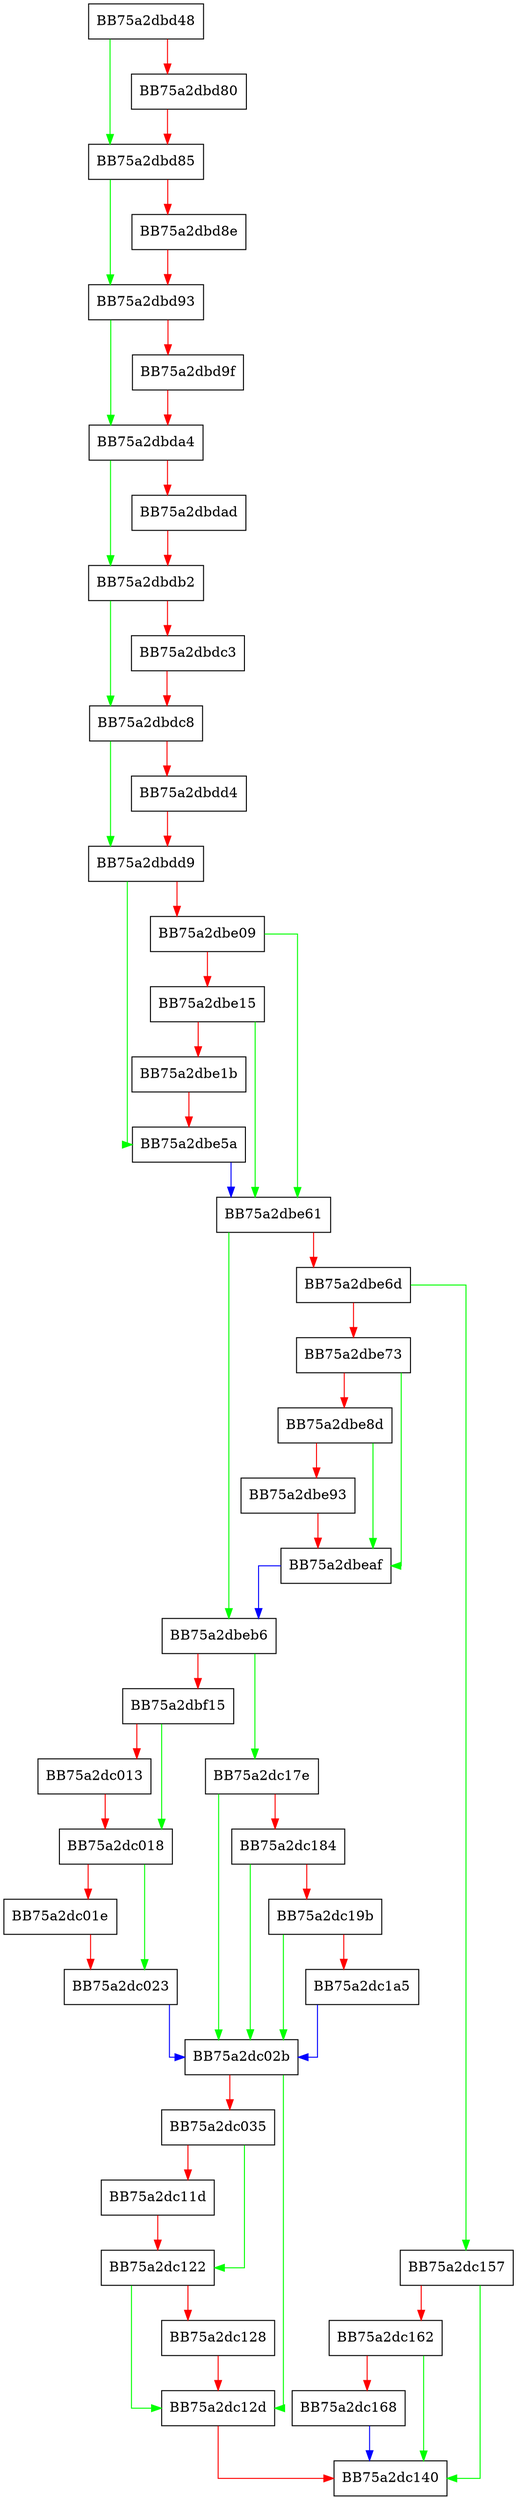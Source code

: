 digraph MapRegion {
  node [shape="box"];
  graph [splines=ortho];
  BB75a2dbd48 -> BB75a2dbd85 [color="green"];
  BB75a2dbd48 -> BB75a2dbd80 [color="red"];
  BB75a2dbd80 -> BB75a2dbd85 [color="red"];
  BB75a2dbd85 -> BB75a2dbd93 [color="green"];
  BB75a2dbd85 -> BB75a2dbd8e [color="red"];
  BB75a2dbd8e -> BB75a2dbd93 [color="red"];
  BB75a2dbd93 -> BB75a2dbda4 [color="green"];
  BB75a2dbd93 -> BB75a2dbd9f [color="red"];
  BB75a2dbd9f -> BB75a2dbda4 [color="red"];
  BB75a2dbda4 -> BB75a2dbdb2 [color="green"];
  BB75a2dbda4 -> BB75a2dbdad [color="red"];
  BB75a2dbdad -> BB75a2dbdb2 [color="red"];
  BB75a2dbdb2 -> BB75a2dbdc8 [color="green"];
  BB75a2dbdb2 -> BB75a2dbdc3 [color="red"];
  BB75a2dbdc3 -> BB75a2dbdc8 [color="red"];
  BB75a2dbdc8 -> BB75a2dbdd9 [color="green"];
  BB75a2dbdc8 -> BB75a2dbdd4 [color="red"];
  BB75a2dbdd4 -> BB75a2dbdd9 [color="red"];
  BB75a2dbdd9 -> BB75a2dbe5a [color="green"];
  BB75a2dbdd9 -> BB75a2dbe09 [color="red"];
  BB75a2dbe09 -> BB75a2dbe61 [color="green"];
  BB75a2dbe09 -> BB75a2dbe15 [color="red"];
  BB75a2dbe15 -> BB75a2dbe61 [color="green"];
  BB75a2dbe15 -> BB75a2dbe1b [color="red"];
  BB75a2dbe1b -> BB75a2dbe5a [color="red"];
  BB75a2dbe5a -> BB75a2dbe61 [color="blue"];
  BB75a2dbe61 -> BB75a2dbeb6 [color="green"];
  BB75a2dbe61 -> BB75a2dbe6d [color="red"];
  BB75a2dbe6d -> BB75a2dc157 [color="green"];
  BB75a2dbe6d -> BB75a2dbe73 [color="red"];
  BB75a2dbe73 -> BB75a2dbeaf [color="green"];
  BB75a2dbe73 -> BB75a2dbe8d [color="red"];
  BB75a2dbe8d -> BB75a2dbeaf [color="green"];
  BB75a2dbe8d -> BB75a2dbe93 [color="red"];
  BB75a2dbe93 -> BB75a2dbeaf [color="red"];
  BB75a2dbeaf -> BB75a2dbeb6 [color="blue"];
  BB75a2dbeb6 -> BB75a2dc17e [color="green"];
  BB75a2dbeb6 -> BB75a2dbf15 [color="red"];
  BB75a2dbf15 -> BB75a2dc018 [color="green"];
  BB75a2dbf15 -> BB75a2dc013 [color="red"];
  BB75a2dc013 -> BB75a2dc018 [color="red"];
  BB75a2dc018 -> BB75a2dc023 [color="green"];
  BB75a2dc018 -> BB75a2dc01e [color="red"];
  BB75a2dc01e -> BB75a2dc023 [color="red"];
  BB75a2dc023 -> BB75a2dc02b [color="blue"];
  BB75a2dc02b -> BB75a2dc12d [color="green"];
  BB75a2dc02b -> BB75a2dc035 [color="red"];
  BB75a2dc035 -> BB75a2dc122 [color="green"];
  BB75a2dc035 -> BB75a2dc11d [color="red"];
  BB75a2dc11d -> BB75a2dc122 [color="red"];
  BB75a2dc122 -> BB75a2dc12d [color="green"];
  BB75a2dc122 -> BB75a2dc128 [color="red"];
  BB75a2dc128 -> BB75a2dc12d [color="red"];
  BB75a2dc12d -> BB75a2dc140 [color="red"];
  BB75a2dc157 -> BB75a2dc140 [color="green"];
  BB75a2dc157 -> BB75a2dc162 [color="red"];
  BB75a2dc162 -> BB75a2dc140 [color="green"];
  BB75a2dc162 -> BB75a2dc168 [color="red"];
  BB75a2dc168 -> BB75a2dc140 [color="blue"];
  BB75a2dc17e -> BB75a2dc02b [color="green"];
  BB75a2dc17e -> BB75a2dc184 [color="red"];
  BB75a2dc184 -> BB75a2dc02b [color="green"];
  BB75a2dc184 -> BB75a2dc19b [color="red"];
  BB75a2dc19b -> BB75a2dc02b [color="green"];
  BB75a2dc19b -> BB75a2dc1a5 [color="red"];
  BB75a2dc1a5 -> BB75a2dc02b [color="blue"];
}